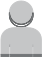 <?xml version="1.0" encoding="UTF-8"?>
<dia:diagram xmlns:dia="http://www.lysator.liu.se/~alla/dia/">
  <dia:layer name="Fondo" visible="true" active="true">
    <dia:group>
      <dia:group>
        <dia:group>
          <dia:group>
            <dia:object type="Standard - Beziergon" version="0" id="O0">
              <dia:attribute name="obj_pos">
                <dia:point val="2.5,1.101"/>
              </dia:attribute>
              <dia:attribute name="obj_bb">
                <dia:rectangle val="1.912,1.101;3.089,2.27"/>
              </dia:attribute>
              <dia:attribute name="bez_points">
                <dia:point val="2.5,1.101"/>
                <dia:point val="2.825,1.101"/>
                <dia:point val="3.089,1.363"/>
                <dia:point val="3.089,1.685"/>
                <dia:point val="3.089,2.008"/>
                <dia:point val="2.825,2.27"/>
                <dia:point val="2.5,2.27"/>
                <dia:point val="2.175,2.27"/>
                <dia:point val="1.912,2.008"/>
                <dia:point val="1.912,1.685"/>
                <dia:point val="1.912,1.363"/>
                <dia:point val="2.175,1.101"/>
              </dia:attribute>
              <dia:attribute name="corner_types">
                <dia:enum val="17278832"/>
                <dia:enum val="0"/>
                <dia:enum val="0"/>
                <dia:enum val="0"/>
                <dia:enum val="0"/>
              </dia:attribute>
              <dia:attribute name="line_color">
                <dia:color val="#c5c6c7"/>
              </dia:attribute>
              <dia:attribute name="line_width">
                <dia:real val="0"/>
              </dia:attribute>
              <dia:attribute name="inner_color">
                <dia:color val="#c5c6c7"/>
              </dia:attribute>
              <dia:attribute name="show_background">
                <dia:boolean val="true"/>
              </dia:attribute>
            </dia:object>
          </dia:group>
          <dia:group>
            <dia:object type="Standard - Beziergon" version="0" id="O1">
              <dia:attribute name="obj_pos">
                <dia:point val="3.089,1.685"/>
              </dia:attribute>
              <dia:attribute name="obj_bb">
                <dia:rectangle val="0.912,1.685;4.089,2.396"/>
              </dia:attribute>
              <dia:attribute name="bez_points">
                <dia:point val="3.089,1.685"/>
                <dia:point val="3.089,1.812"/>
                <dia:point val="3.089,1.685"/>
                <dia:point val="3.089,1.812"/>
                <dia:point val="3.089,2.134"/>
                <dia:point val="2.825,2.396"/>
                <dia:point val="2.5,2.396"/>
                <dia:point val="2.175,2.396"/>
                <dia:point val="1.912,2.134"/>
                <dia:point val="1.912,1.812"/>
                <dia:point val="1.912,1.685"/>
                <dia:point val="1.912,1.812"/>
                <dia:point val="1.912,1.685"/>
                <dia:point val="1.912,2.008"/>
                <dia:point val="2.175,2.27"/>
                <dia:point val="2.5,2.27"/>
                <dia:point val="2.825,2.27"/>
                <dia:point val="3.089,2.008"/>
              </dia:attribute>
              <dia:attribute name="corner_types">
                <dia:enum val="-819542360"/>
                <dia:enum val="0"/>
                <dia:enum val="0"/>
                <dia:enum val="0"/>
                <dia:enum val="0"/>
                <dia:enum val="0"/>
                <dia:enum val="0"/>
              </dia:attribute>
              <dia:attribute name="line_width">
                <dia:real val="0"/>
              </dia:attribute>
              <dia:attribute name="show_background">
                <dia:boolean val="false"/>
              </dia:attribute>
            </dia:object>
            <dia:group>
              <dia:object type="Standard - BezierLine" version="0" id="O2">
                <dia:attribute name="obj_pos">
                  <dia:point val="3.089,1.685"/>
                </dia:attribute>
                <dia:attribute name="obj_bb">
                  <dia:rectangle val="2.084,1.685;4.082,2.033"/>
                </dia:attribute>
                <dia:attribute name="bez_points">
                  <dia:point val="3.089,1.685"/>
                  <dia:point val="3.089,1.812"/>
                  <dia:point val="3.089,1.685"/>
                  <dia:point val="3.089,1.812"/>
                  <dia:point val="3.089,1.84"/>
                  <dia:point val="3.087,1.868"/>
                  <dia:point val="3.083,1.895"/>
                  <dia:point val="3.078,1.783"/>
                  <dia:point val="3.083,1.895"/>
                  <dia:point val="3.078,1.783"/>
                  <dia:point val="3.081,1.756"/>
                  <dia:point val="3.089,1.714"/>
                  <dia:point val="3.089,1.685"/>
                </dia:attribute>
                <dia:attribute name="corner_types">
                  <dia:enum val="0"/>
                  <dia:enum val="0"/>
                  <dia:enum val="0"/>
                  <dia:enum val="0"/>
                  <dia:enum val="0"/>
                </dia:attribute>
                <dia:attribute name="line_color">
                  <dia:color val="#737678"/>
                </dia:attribute>
                <dia:attribute name="line_width">
                  <dia:real val="0"/>
                </dia:attribute>
              </dia:object>
              <dia:object type="Standard - BezierLine" version="0" id="O3">
                <dia:attribute name="obj_pos">
                  <dia:point val="3.083,1.769"/>
                </dia:attribute>
                <dia:attribute name="obj_bb">
                  <dia:rectangle val="3.039,1.769;3.083,1.989"/>
                </dia:attribute>
                <dia:attribute name="bez_points">
                  <dia:point val="3.083,1.769"/>
                  <dia:point val="3.083,1.895"/>
                  <dia:point val="3.083,1.769"/>
                  <dia:point val="3.083,1.895"/>
                  <dia:point val="3.078,1.927"/>
                  <dia:point val="3.071,1.959"/>
                  <dia:point val="3.061,1.989"/>
                  <dia:point val="3.039,1.884"/>
                  <dia:point val="3.061,1.989"/>
                  <dia:point val="3.039,1.884"/>
                  <dia:point val="3.048,1.854"/>
                  <dia:point val="3.078,1.801"/>
                  <dia:point val="3.083,1.769"/>
                </dia:attribute>
                <dia:attribute name="corner_types">
                  <dia:enum val="0"/>
                  <dia:enum val="0"/>
                  <dia:enum val="0"/>
                  <dia:enum val="0"/>
                  <dia:enum val="0"/>
                </dia:attribute>
                <dia:attribute name="line_color">
                  <dia:color val="#737678"/>
                </dia:attribute>
                <dia:attribute name="line_width">
                  <dia:real val="0"/>
                </dia:attribute>
              </dia:object>
              <dia:object type="Standard - BezierLine" version="0" id="O4">
                <dia:attribute name="obj_pos">
                  <dia:point val="3.061,1.863"/>
                </dia:attribute>
                <dia:attribute name="obj_bb">
                  <dia:rectangle val="3.017,1.863;3.061,2.092"/>
                </dia:attribute>
                <dia:attribute name="bez_points">
                  <dia:point val="3.061,1.863"/>
                  <dia:point val="3.061,1.989"/>
                  <dia:point val="3.061,1.863"/>
                  <dia:point val="3.061,1.989"/>
                  <dia:point val="3.05,2.025"/>
                  <dia:point val="3.035,2.059"/>
                  <dia:point val="3.017,2.092"/>
                  <dia:point val="3.017,1.966"/>
                  <dia:point val="3.017,2.092"/>
                  <dia:point val="3.017,1.966"/>
                  <dia:point val="3.035,1.933"/>
                  <dia:point val="3.05,1.899"/>
                  <dia:point val="3.061,1.863"/>
                </dia:attribute>
                <dia:attribute name="corner_types">
                  <dia:enum val="0"/>
                  <dia:enum val="0"/>
                  <dia:enum val="0"/>
                  <dia:enum val="0"/>
                  <dia:enum val="0"/>
                </dia:attribute>
                <dia:attribute name="line_color">
                  <dia:color val="#737678"/>
                </dia:attribute>
                <dia:attribute name="line_width">
                  <dia:real val="0"/>
                </dia:attribute>
              </dia:object>
              <dia:object type="Standard - BezierLine" version="0" id="O5">
                <dia:attribute name="obj_pos">
                  <dia:point val="3.017,1.966"/>
                </dia:attribute>
                <dia:attribute name="obj_bb">
                  <dia:rectangle val="0.912,1.685;3.017,2.396"/>
                </dia:attribute>
                <dia:attribute name="bez_points">
                  <dia:point val="3.017,1.966"/>
                  <dia:point val="3.017,2.092"/>
                  <dia:point val="3.017,1.966"/>
                  <dia:point val="3.017,2.092"/>
                  <dia:point val="2.917,2.273"/>
                  <dia:point val="2.723,2.396"/>
                  <dia:point val="2.5,2.396"/>
                  <dia:point val="2.175,2.396"/>
                  <dia:point val="1.912,2.134"/>
                  <dia:point val="1.912,1.811"/>
                  <dia:point val="1.912,1.685"/>
                  <dia:point val="1.912,1.811"/>
                  <dia:point val="1.912,1.685"/>
                  <dia:point val="1.912,2.008"/>
                  <dia:point val="2.175,2.27"/>
                  <dia:point val="2.5,2.27"/>
                  <dia:point val="2.723,2.27"/>
                  <dia:point val="2.917,2.147"/>
                  <dia:point val="3.017,1.966"/>
                </dia:attribute>
                <dia:attribute name="corner_types">
                  <dia:enum val="0"/>
                  <dia:enum val="0"/>
                  <dia:enum val="0"/>
                  <dia:enum val="0"/>
                  <dia:enum val="0"/>
                  <dia:enum val="0"/>
                  <dia:enum val="0"/>
                </dia:attribute>
                <dia:attribute name="line_color">
                  <dia:color val="#737678"/>
                </dia:attribute>
                <dia:attribute name="line_width">
                  <dia:real val="0"/>
                </dia:attribute>
              </dia:object>
            </dia:group>
          </dia:group>
        </dia:group>
        <dia:group>
          <dia:group>
            <dia:object type="Standard - Box" version="0" id="O6">
              <dia:attribute name="obj_pos">
                <dia:point val="3.056,3.252"/>
              </dia:attribute>
              <dia:attribute name="obj_bb">
                <dia:rectangle val="3.056,3.252;3.122,3.378"/>
              </dia:attribute>
              <dia:attribute name="elem_corner">
                <dia:point val="3.056,3.252"/>
              </dia:attribute>
              <dia:attribute name="elem_width">
                <dia:real val="0.066"/>
              </dia:attribute>
              <dia:attribute name="elem_height">
                <dia:real val="0.126"/>
              </dia:attribute>
              <dia:attribute name="border_width">
                <dia:real val="0"/>
              </dia:attribute>
              <dia:attribute name="border_color">
                <dia:color val="#737678"/>
              </dia:attribute>
              <dia:attribute name="inner_color">
                <dia:color val="#737678"/>
              </dia:attribute>
              <dia:attribute name="show_background">
                <dia:boolean val="true"/>
              </dia:attribute>
            </dia:object>
          </dia:group>
          <dia:group>
            <dia:object type="Standard - Box" version="0" id="O7">
              <dia:attribute name="obj_pos">
                <dia:point val="1.893,3.252"/>
              </dia:attribute>
              <dia:attribute name="obj_bb">
                <dia:rectangle val="1.893,3.252;1.959,3.378"/>
              </dia:attribute>
              <dia:attribute name="elem_corner">
                <dia:point val="1.893,3.252"/>
              </dia:attribute>
              <dia:attribute name="elem_width">
                <dia:real val="0.067"/>
              </dia:attribute>
              <dia:attribute name="elem_height">
                <dia:real val="0.126"/>
              </dia:attribute>
              <dia:attribute name="border_width">
                <dia:real val="0"/>
              </dia:attribute>
              <dia:attribute name="border_color">
                <dia:color val="#737678"/>
              </dia:attribute>
              <dia:attribute name="inner_color">
                <dia:color val="#737678"/>
              </dia:attribute>
              <dia:attribute name="show_background">
                <dia:boolean val="true"/>
              </dia:attribute>
            </dia:object>
          </dia:group>
          <dia:group>
            <dia:object type="Standard - Beziergon" version="0" id="O8">
              <dia:attribute name="obj_pos">
                <dia:point val="2.836,2.437"/>
              </dia:attribute>
              <dia:attribute name="obj_bb">
                <dia:rectangle val="1.491,2.437;3.509,3.772"/>
              </dia:attribute>
              <dia:attribute name="bez_points">
                <dia:point val="2.836,2.437"/>
                <dia:point val="3.208,2.437"/>
                <dia:point val="3.509,2.662"/>
                <dia:point val="3.509,3.03"/>
                <dia:point val="3.509,3.772"/>
                <dia:point val="3.509,3.03"/>
                <dia:point val="3.509,3.772"/>
                <dia:point val="3.122,3.772"/>
                <dia:point val="3.509,3.772"/>
                <dia:point val="3.122,3.772"/>
                <dia:point val="3.122,3.252"/>
                <dia:point val="3.122,3.772"/>
                <dia:point val="3.122,3.252"/>
                <dia:point val="3.056,3.252"/>
                <dia:point val="3.122,3.252"/>
                <dia:point val="3.056,3.252"/>
                <dia:point val="3.056,3.772"/>
                <dia:point val="3.056,3.252"/>
                <dia:point val="3.056,3.772"/>
                <dia:point val="1.959,3.772"/>
                <dia:point val="3.056,3.772"/>
                <dia:point val="1.959,3.772"/>
                <dia:point val="1.959,3.252"/>
                <dia:point val="1.959,3.772"/>
                <dia:point val="1.959,3.252"/>
                <dia:point val="1.893,3.252"/>
                <dia:point val="1.959,3.252"/>
                <dia:point val="1.893,3.252"/>
                <dia:point val="1.893,3.772"/>
                <dia:point val="1.893,3.252"/>
                <dia:point val="1.893,3.772"/>
                <dia:point val="1.491,3.772"/>
                <dia:point val="1.893,3.772"/>
                <dia:point val="1.491,3.772"/>
                <dia:point val="1.491,3.03"/>
                <dia:point val="1.491,3.772"/>
                <dia:point val="1.491,3.03"/>
                <dia:point val="1.491,2.662"/>
                <dia:point val="1.792,2.437"/>
                <dia:point val="2.164,2.437"/>
                <dia:point val="2.836,2.437"/>
                <dia:point val="2.164,2.437"/>
              </dia:attribute>
              <dia:attribute name="corner_types">
                <dia:enum val="-819542328"/>
                <dia:enum val="0"/>
                <dia:enum val="0"/>
                <dia:enum val="0"/>
                <dia:enum val="0"/>
                <dia:enum val="0"/>
                <dia:enum val="0"/>
                <dia:enum val="0"/>
                <dia:enum val="0"/>
                <dia:enum val="0"/>
                <dia:enum val="0"/>
                <dia:enum val="0"/>
                <dia:enum val="0"/>
                <dia:enum val="0"/>
                <dia:enum val="0"/>
              </dia:attribute>
              <dia:attribute name="line_color">
                <dia:color val="#c5c6c7"/>
              </dia:attribute>
              <dia:attribute name="line_width">
                <dia:real val="0"/>
              </dia:attribute>
              <dia:attribute name="inner_color">
                <dia:color val="#c5c6c7"/>
              </dia:attribute>
              <dia:attribute name="show_background">
                <dia:boolean val="true"/>
              </dia:attribute>
            </dia:object>
          </dia:group>
          <dia:group>
            <dia:object type="Standard - Box" version="0" id="O9">
              <dia:attribute name="obj_pos">
                <dia:point val="3.122,3.772"/>
              </dia:attribute>
              <dia:attribute name="obj_bb">
                <dia:rectangle val="3.122,3.772;3.509,3.898"/>
              </dia:attribute>
              <dia:attribute name="elem_corner">
                <dia:point val="3.122,3.772"/>
              </dia:attribute>
              <dia:attribute name="elem_width">
                <dia:real val="0.387"/>
              </dia:attribute>
              <dia:attribute name="elem_height">
                <dia:real val="0.126"/>
              </dia:attribute>
              <dia:attribute name="border_width">
                <dia:real val="0"/>
              </dia:attribute>
              <dia:attribute name="border_color">
                <dia:color val="#737678"/>
              </dia:attribute>
              <dia:attribute name="inner_color">
                <dia:color val="#737678"/>
              </dia:attribute>
              <dia:attribute name="show_background">
                <dia:boolean val="true"/>
              </dia:attribute>
            </dia:object>
          </dia:group>
          <dia:group>
            <dia:object type="Standard - Box" version="0" id="O10">
              <dia:attribute name="obj_pos">
                <dia:point val="1.959,3.772"/>
              </dia:attribute>
              <dia:attribute name="obj_bb">
                <dia:rectangle val="1.959,3.772;3.056,3.898"/>
              </dia:attribute>
              <dia:attribute name="elem_corner">
                <dia:point val="1.959,3.772"/>
              </dia:attribute>
              <dia:attribute name="elem_width">
                <dia:real val="1.096"/>
              </dia:attribute>
              <dia:attribute name="elem_height">
                <dia:real val="0.126"/>
              </dia:attribute>
              <dia:attribute name="border_width">
                <dia:real val="0"/>
              </dia:attribute>
              <dia:attribute name="border_color">
                <dia:color val="#737678"/>
              </dia:attribute>
              <dia:attribute name="inner_color">
                <dia:color val="#737678"/>
              </dia:attribute>
              <dia:attribute name="show_background">
                <dia:boolean val="true"/>
              </dia:attribute>
            </dia:object>
          </dia:group>
          <dia:group>
            <dia:object type="Standard - Box" version="0" id="O11">
              <dia:attribute name="obj_pos">
                <dia:point val="1.491,3.772"/>
              </dia:attribute>
              <dia:attribute name="obj_bb">
                <dia:rectangle val="1.491,3.772;1.893,3.898"/>
              </dia:attribute>
              <dia:attribute name="elem_corner">
                <dia:point val="1.491,3.772"/>
              </dia:attribute>
              <dia:attribute name="elem_width">
                <dia:real val="0.402"/>
              </dia:attribute>
              <dia:attribute name="elem_height">
                <dia:real val="0.126"/>
              </dia:attribute>
              <dia:attribute name="border_width">
                <dia:real val="0"/>
              </dia:attribute>
              <dia:attribute name="border_color">
                <dia:color val="#737678"/>
              </dia:attribute>
              <dia:attribute name="inner_color">
                <dia:color val="#737678"/>
              </dia:attribute>
              <dia:attribute name="show_background">
                <dia:boolean val="true"/>
              </dia:attribute>
            </dia:object>
          </dia:group>
        </dia:group>
      </dia:group>
    </dia:group>
  </dia:layer>
</dia:diagram>
